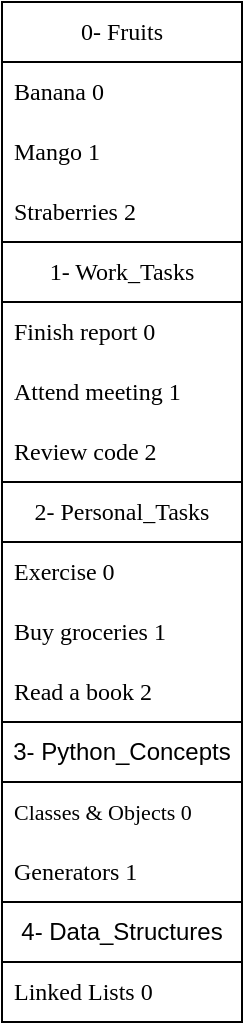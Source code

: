 <mxfile>
    <diagram id="qYiaaYMLdhQCbOJhwM5o" name="Page-1">
        <mxGraphModel dx="778" dy="802" grid="1" gridSize="10" guides="1" tooltips="1" connect="1" arrows="1" fold="1" page="1" pageScale="1" pageWidth="850" pageHeight="1400" background="none" math="0" shadow="0" adaptiveColors="auto">
            <root>
                <mxCell id="0"/>
                <mxCell id="1" parent="0"/>
                <mxCell id="3" value="0- Fruits" style="swimlane;fontStyle=0;childLayout=stackLayout;horizontal=1;startSize=30;horizontalStack=0;resizeParent=1;resizeParentMax=0;resizeLast=0;collapsible=1;marginBottom=0;whiteSpace=wrap;html=1;fontFamily=Poppins;rounded=0;" vertex="1" parent="1">
                    <mxGeometry x="365" y="220" width="120" height="120" as="geometry">
                        <mxRectangle x="90" y="420" width="60" height="30" as="alternateBounds"/>
                    </mxGeometry>
                </mxCell>
                <mxCell id="4" value="Banana 0" style="text;strokeColor=none;fillColor=none;align=left;verticalAlign=middle;spacingLeft=4;spacingRight=4;overflow=hidden;points=[[0,0.5],[1,0.5]];portConstraint=eastwest;rotatable=0;whiteSpace=wrap;html=1;fontFamily=Poppins;rounded=0;" vertex="1" parent="3">
                    <mxGeometry y="30" width="120" height="30" as="geometry"/>
                </mxCell>
                <mxCell id="5" value="Mango 1" style="text;strokeColor=none;fillColor=none;align=left;verticalAlign=middle;spacingLeft=4;spacingRight=4;overflow=hidden;points=[[0,0.5],[1,0.5]];portConstraint=eastwest;rotatable=0;whiteSpace=wrap;html=1;fontFamily=Poppins;rounded=0;" vertex="1" parent="3">
                    <mxGeometry y="60" width="120" height="30" as="geometry"/>
                </mxCell>
                <mxCell id="6" value="Straberries 2" style="text;strokeColor=none;fillColor=none;align=left;verticalAlign=middle;spacingLeft=4;spacingRight=4;overflow=hidden;points=[[0,0.5],[1,0.5]];portConstraint=eastwest;rotatable=0;whiteSpace=wrap;html=1;fontFamily=Poppins;rounded=0;" vertex="1" parent="3">
                    <mxGeometry y="90" width="120" height="30" as="geometry"/>
                </mxCell>
                <mxCell id="7" value="1- Work_Tasks" style="swimlane;fontStyle=0;childLayout=stackLayout;horizontal=1;startSize=30;horizontalStack=0;resizeParent=1;resizeParentMax=0;resizeLast=0;collapsible=1;marginBottom=0;whiteSpace=wrap;html=1;fontFamily=Poppins;rounded=0;" vertex="1" parent="1">
                    <mxGeometry x="365" y="340" width="120" height="120" as="geometry">
                        <mxRectangle x="230" y="380" width="60" height="30" as="alternateBounds"/>
                    </mxGeometry>
                </mxCell>
                <mxCell id="8" value="Finish report 0" style="text;strokeColor=none;fillColor=none;align=left;verticalAlign=middle;spacingLeft=4;spacingRight=4;overflow=hidden;points=[[0,0.5],[1,0.5]];portConstraint=eastwest;rotatable=0;whiteSpace=wrap;html=1;fontFamily=Poppins;rounded=0;" vertex="1" parent="7">
                    <mxGeometry y="30" width="120" height="30" as="geometry"/>
                </mxCell>
                <mxCell id="9" value="Attend meeting 1" style="text;strokeColor=none;fillColor=none;align=left;verticalAlign=middle;spacingLeft=4;spacingRight=4;overflow=hidden;points=[[0,0.5],[1,0.5]];portConstraint=eastwest;rotatable=0;whiteSpace=wrap;html=1;fontFamily=Poppins;rounded=0;" vertex="1" parent="7">
                    <mxGeometry y="60" width="120" height="30" as="geometry"/>
                </mxCell>
                <mxCell id="10" value="Review code 2" style="text;strokeColor=none;fillColor=none;align=left;verticalAlign=middle;spacingLeft=4;spacingRight=4;overflow=hidden;points=[[0,0.5],[1,0.5]];portConstraint=eastwest;rotatable=0;whiteSpace=wrap;html=1;fontFamily=Poppins;rounded=0;" vertex="1" parent="7">
                    <mxGeometry y="90" width="120" height="30" as="geometry"/>
                </mxCell>
                <mxCell id="11" value="2- Personal_Tasks" style="swimlane;fontStyle=0;childLayout=stackLayout;horizontal=1;startSize=30;horizontalStack=0;resizeParent=1;resizeParentMax=0;resizeLast=0;collapsible=1;marginBottom=0;whiteSpace=wrap;html=1;fontFamily=Poppins;rounded=0;" vertex="1" parent="1">
                    <mxGeometry x="365" y="460" width="120" height="120" as="geometry">
                        <mxRectangle x="230" y="380" width="60" height="30" as="alternateBounds"/>
                    </mxGeometry>
                </mxCell>
                <mxCell id="12" value="Exercise 0" style="text;strokeColor=none;fillColor=none;align=left;verticalAlign=middle;spacingLeft=4;spacingRight=4;overflow=hidden;points=[[0,0.5],[1,0.5]];portConstraint=eastwest;rotatable=0;whiteSpace=wrap;html=1;fontFamily=Poppins;rounded=0;" vertex="1" parent="11">
                    <mxGeometry y="30" width="120" height="30" as="geometry"/>
                </mxCell>
                <mxCell id="13" value="Buy groceries 1" style="text;strokeColor=none;fillColor=none;align=left;verticalAlign=middle;spacingLeft=4;spacingRight=4;overflow=hidden;points=[[0,0.5],[1,0.5]];portConstraint=eastwest;rotatable=0;whiteSpace=wrap;html=1;fontFamily=Poppins;rounded=0;" vertex="1" parent="11">
                    <mxGeometry y="60" width="120" height="30" as="geometry"/>
                </mxCell>
                <mxCell id="14" value="Read a book 2" style="text;strokeColor=none;fillColor=none;align=left;verticalAlign=middle;spacingLeft=4;spacingRight=4;overflow=hidden;points=[[0,0.5],[1,0.5]];portConstraint=eastwest;rotatable=0;whiteSpace=wrap;html=1;fontFamily=Poppins;rounded=0;" vertex="1" parent="11">
                    <mxGeometry y="90" width="120" height="30" as="geometry"/>
                </mxCell>
                <mxCell id="15" value="3- Python_Concepts" style="swimlane;fontStyle=0;childLayout=stackLayout;horizontal=1;startSize=30;horizontalStack=0;resizeParent=1;resizeParentMax=0;resizeLast=0;collapsible=1;marginBottom=0;whiteSpace=wrap;html=1;rounded=0;" vertex="1" parent="1">
                    <mxGeometry x="365" y="580" width="120" height="90" as="geometry">
                        <mxRectangle x="230" y="380" width="60" height="30" as="alternateBounds"/>
                    </mxGeometry>
                </mxCell>
                <mxCell id="16" value="Classes &amp;amp; Objects 0" style="text;strokeColor=none;fillColor=none;align=left;verticalAlign=middle;spacingLeft=4;spacingRight=4;overflow=hidden;points=[[0,0.5],[1,0.5]];portConstraint=eastwest;rotatable=0;whiteSpace=wrap;html=1;fontFamily=Poppins;rounded=0;fontSize=11;" vertex="1" parent="15">
                    <mxGeometry y="30" width="120" height="30" as="geometry"/>
                </mxCell>
                <mxCell id="18" value="Generators 1" style="text;strokeColor=none;fillColor=none;align=left;verticalAlign=middle;spacingLeft=4;spacingRight=4;overflow=hidden;points=[[0,0.5],[1,0.5]];portConstraint=eastwest;rotatable=0;whiteSpace=wrap;html=1;fontFamily=Poppins;rounded=0;" vertex="1" parent="15">
                    <mxGeometry y="60" width="120" height="30" as="geometry"/>
                </mxCell>
                <mxCell id="19" value="4- Data_Structures" style="swimlane;fontStyle=0;childLayout=stackLayout;horizontal=1;startSize=30;horizontalStack=0;resizeParent=1;resizeParentMax=0;resizeLast=0;collapsible=1;marginBottom=0;whiteSpace=wrap;html=1;rounded=0;" vertex="1" parent="1">
                    <mxGeometry x="365" y="670" width="120" height="60" as="geometry">
                        <mxRectangle x="230" y="380" width="60" height="30" as="alternateBounds"/>
                    </mxGeometry>
                </mxCell>
                <mxCell id="20" value="Linked Lists 0" style="text;strokeColor=none;fillColor=none;align=left;verticalAlign=middle;spacingLeft=4;spacingRight=4;overflow=hidden;points=[[0,0.5],[1,0.5]];portConstraint=eastwest;rotatable=0;whiteSpace=wrap;html=1;fontFamily=Poppins;rounded=0;" vertex="1" parent="19">
                    <mxGeometry y="30" width="120" height="30" as="geometry"/>
                </mxCell>
            </root>
        </mxGraphModel>
    </diagram>
</mxfile>